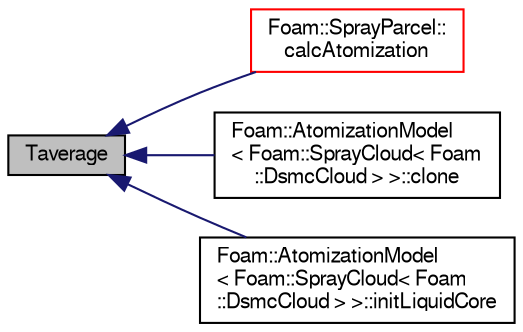 digraph "Taverage"
{
  bgcolor="transparent";
  edge [fontname="FreeSans",fontsize="10",labelfontname="FreeSans",labelfontsize="10"];
  node [fontname="FreeSans",fontsize="10",shape=record];
  rankdir="LR";
  Node22 [label="Taverage",height=0.2,width=0.4,color="black", fillcolor="grey75", style="filled", fontcolor="black"];
  Node22 -> Node23 [dir="back",color="midnightblue",fontsize="10",style="solid",fontname="FreeSans"];
  Node23 [label="Foam::SprayParcel::\lcalcAtomization",height=0.2,width=0.4,color="red",URL="$a24534.html#a56afb8fb801bc0e2fc6afa3eb81d2cf2",tooltip="Correct parcel properties according to atomization model. "];
  Node22 -> Node29 [dir="back",color="midnightblue",fontsize="10",style="solid",fontname="FreeSans"];
  Node29 [label="Foam::AtomizationModel\l\< Foam::SprayCloud\< Foam\l::DsmcCloud \> \>::clone",height=0.2,width=0.4,color="black",URL="$a24522.html#a3c5dc41485f2037aa988d99e90266e94",tooltip="Construct and return a clone. "];
  Node22 -> Node30 [dir="back",color="midnightblue",fontsize="10",style="solid",fontname="FreeSans"];
  Node30 [label="Foam::AtomizationModel\l\< Foam::SprayCloud\< Foam\l::DsmcCloud \> \>::initLiquidCore",height=0.2,width=0.4,color="black",URL="$a24522.html#a97b21d092f8f8d11186002fb1658dd4c",tooltip="initial value of liquidCore "];
}
